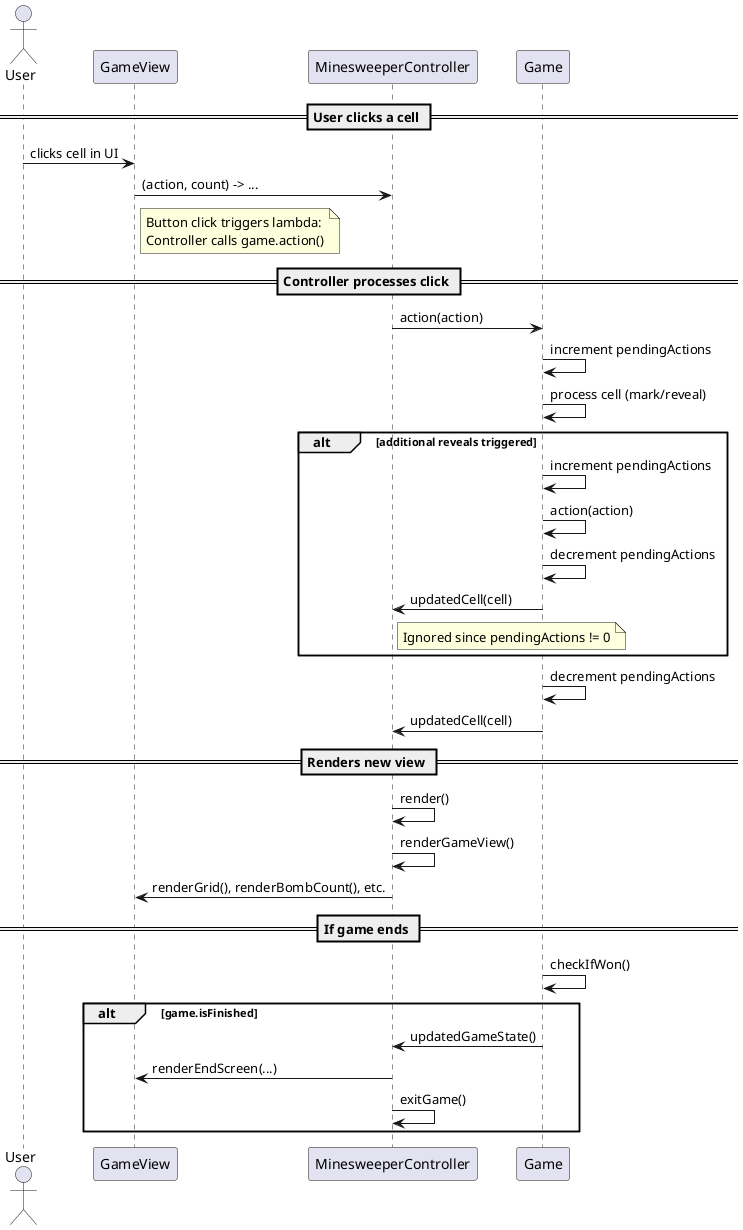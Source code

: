 @startuml
actor User
participant "GameView" as View
participant "MinesweeperController" as Controller
participant "Game" as Game


== User clicks a cell ==

User -> View : clicks cell in UI
View -> Controller : (action, count) -> ...
note right of View
    Button click triggers lambda:
    Controller calls game.action()
end note

== Controller processes click ==

Controller -> Game : action(action)
Game -> Game : increment pendingActions
Game -> Game : process cell (mark/reveal)
alt additional reveals triggered
    Game -> Game : increment pendingActions
    Game -> Game : action(action)
    Game -> Game : decrement pendingActions
    Game -> Controller : updatedCell(cell)
    note right of Controller
        Ignored since pendingActions != 0
end note
end
Game -> Game : decrement pendingActions
Game -> Controller : updatedCell(cell)

== Renders new view ==
Controller -> Controller : render()
Controller -> Controller : renderGameView()
Controller -> View : renderGrid(), renderBombCount(), etc.

== If game ends ==

Game -> Game : checkIfWon()
alt game.isFinished
    Game -> Controller : updatedGameState()
    Controller -> View : renderEndScreen(...)
    Controller -> Controller : exitGame()
end

@enduml